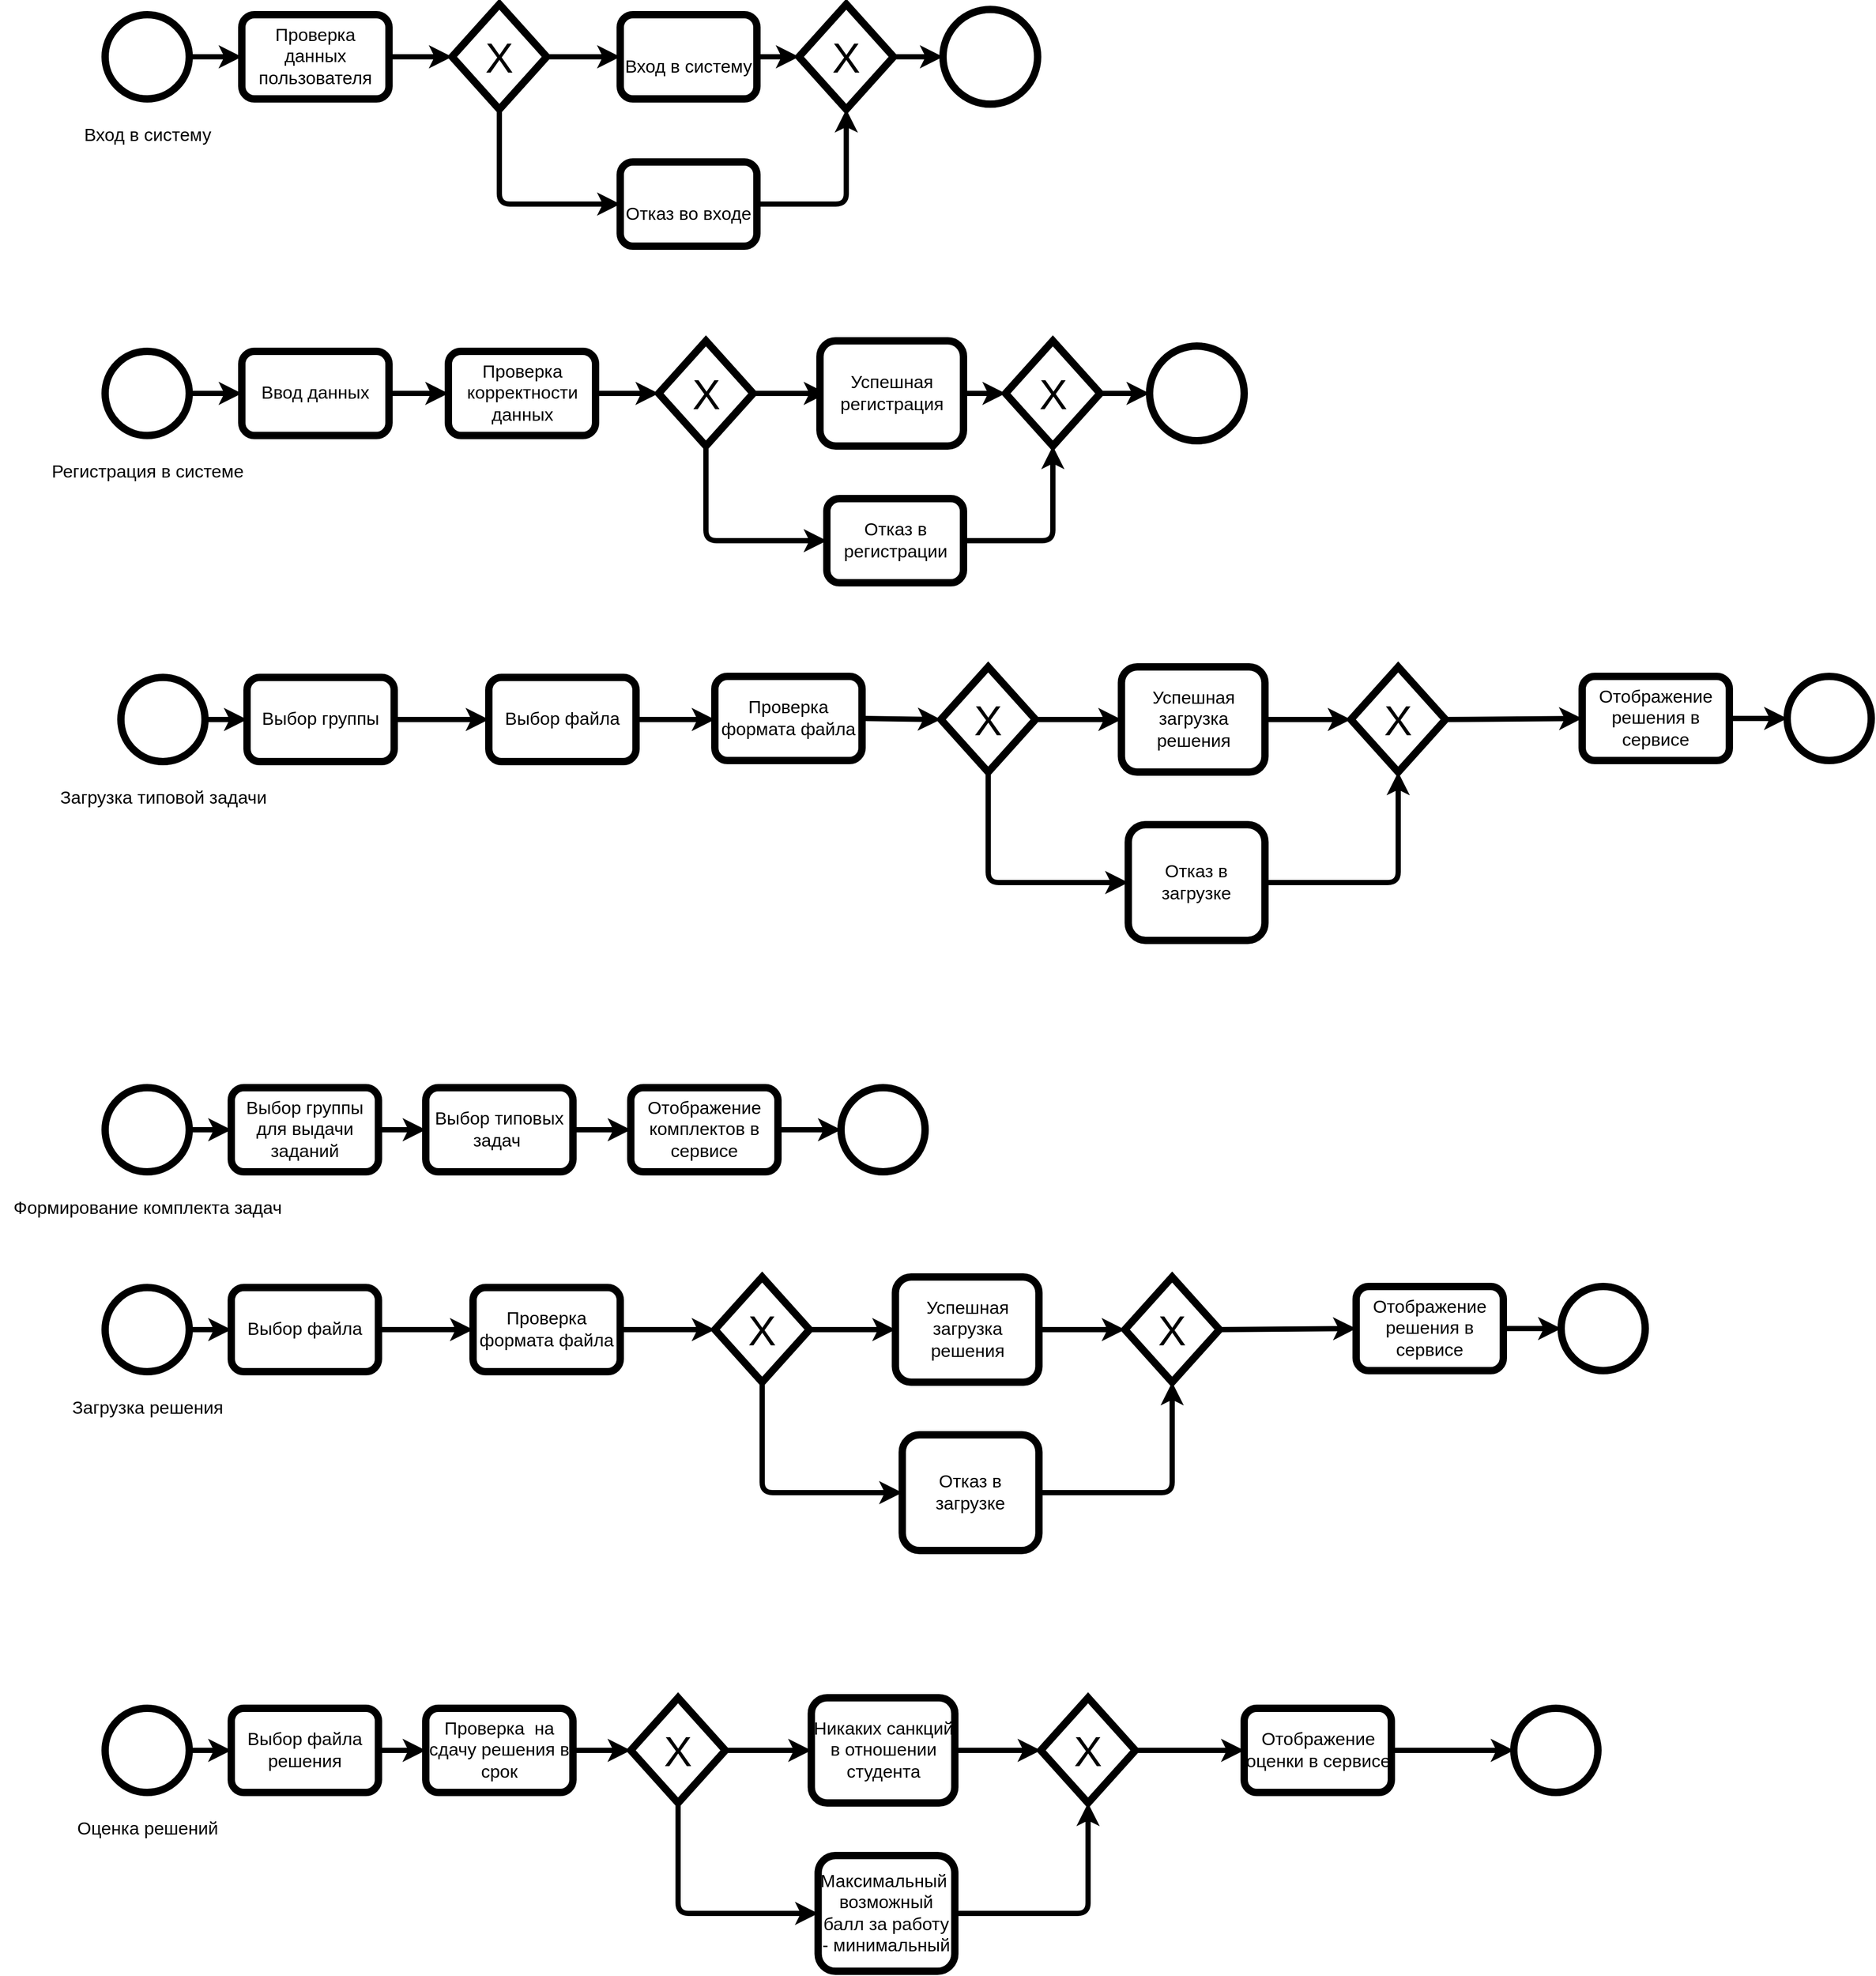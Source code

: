 <mxfile>
    <diagram id="Lf7t9uJEzUa072jBPQ9A" name="Страница 1">
        <mxGraphModel dx="2485" dy="1269" grid="1" gridSize="10" guides="1" tooltips="1" connect="1" arrows="1" fold="1" page="1" pageScale="1" pageWidth="827" pageHeight="1169" math="0" shadow="0">
            <root>
                <mxCell id="0"/>
                <mxCell id="1" parent="0"/>
                <mxCell id="4" style="edgeStyle=none;html=1;exitX=1;exitY=0.5;exitDx=0;exitDy=0;strokeWidth=5;" parent="1" source="2" edge="1">
                    <mxGeometry relative="1" as="geometry">
                        <mxPoint x="160" y="110" as="targetPoint"/>
                    </mxGeometry>
                </mxCell>
                <mxCell id="2" value="" style="ellipse;whiteSpace=wrap;html=1;aspect=fixed;perimeterSpacing=0;gradientColor=none;fillColor=default;strokeWidth=7;" parent="1" vertex="1">
                    <mxGeometry x="30" y="70" width="80" height="80" as="geometry"/>
                </mxCell>
                <mxCell id="3" value="&lt;font style=&quot;font-size: 17px;&quot;&gt;Вход в систему&lt;/font&gt;" style="text;html=1;align=center;verticalAlign=middle;resizable=0;points=[];autosize=1;strokeColor=none;fillColor=none;" parent="1" vertex="1">
                    <mxGeometry y="170" width="140" height="30" as="geometry"/>
                </mxCell>
                <mxCell id="6" style="edgeStyle=none;html=1;exitX=1;exitY=0.5;exitDx=0;exitDy=0;strokeWidth=5;" parent="1" source="5" edge="1">
                    <mxGeometry relative="1" as="geometry">
                        <mxPoint x="360" y="110" as="targetPoint"/>
                    </mxGeometry>
                </mxCell>
                <mxCell id="5" value="&lt;font style=&quot;font-size: 17px;&quot;&gt;Проверка данных пользователя&lt;/font&gt;" style="rounded=1;whiteSpace=wrap;html=1;strokeWidth=7;fillColor=default;gradientColor=none;" parent="1" vertex="1">
                    <mxGeometry x="160" y="70" width="140" height="80" as="geometry"/>
                </mxCell>
                <mxCell id="8" style="edgeStyle=none;html=1;exitX=1;exitY=0.5;exitDx=0;exitDy=0;strokeWidth=5;fontSize=40;" parent="1" source="7" edge="1">
                    <mxGeometry relative="1" as="geometry">
                        <mxPoint x="520" y="110" as="targetPoint"/>
                    </mxGeometry>
                </mxCell>
                <mxCell id="9" style="edgeStyle=none;html=1;exitX=0.5;exitY=1;exitDx=0;exitDy=0;strokeWidth=5;fontSize=40;" parent="1" source="7" edge="1">
                    <mxGeometry relative="1" as="geometry">
                        <mxPoint x="520" y="250" as="targetPoint"/>
                        <Array as="points">
                            <mxPoint x="405" y="250"/>
                        </Array>
                    </mxGeometry>
                </mxCell>
                <mxCell id="7" value="&lt;font style=&quot;font-size: 40px;&quot;&gt;X&lt;/font&gt;" style="rhombus;whiteSpace=wrap;html=1;strokeWidth=7;fillColor=default;gradientColor=none;" parent="1" vertex="1">
                    <mxGeometry x="360" y="60" width="90" height="100" as="geometry"/>
                </mxCell>
                <mxCell id="13" style="edgeStyle=none;html=1;exitX=1;exitY=0.5;exitDx=0;exitDy=0;strokeWidth=5;fontSize=17;" parent="1" source="10" edge="1">
                    <mxGeometry relative="1" as="geometry">
                        <mxPoint x="690" y="110" as="targetPoint"/>
                    </mxGeometry>
                </mxCell>
                <mxCell id="10" value="&lt;div style=&quot;&quot;&gt;&lt;span style=&quot;font-size: 17px; background-color: initial;&quot;&gt;Вход в систему&lt;/span&gt;&lt;/div&gt;" style="rounded=1;whiteSpace=wrap;html=1;strokeWidth=7;fontSize=40;fillColor=default;gradientColor=none;align=center;" parent="1" vertex="1">
                    <mxGeometry x="520" y="70" width="130" height="80" as="geometry"/>
                </mxCell>
                <mxCell id="12" style="edgeStyle=none;html=1;exitX=1;exitY=0.5;exitDx=0;exitDy=0;strokeWidth=5;fontSize=17;entryX=0.5;entryY=1;entryDx=0;entryDy=0;" parent="1" source="11" target="14" edge="1">
                    <mxGeometry relative="1" as="geometry">
                        <mxPoint x="720" y="120" as="targetPoint"/>
                        <Array as="points">
                            <mxPoint x="735" y="250"/>
                        </Array>
                    </mxGeometry>
                </mxCell>
                <mxCell id="11" value="&lt;div style=&quot;&quot;&gt;&lt;span style=&quot;font-size: 17px; background-color: initial;&quot;&gt;Отказ во входе&lt;/span&gt;&lt;/div&gt;" style="rounded=1;whiteSpace=wrap;html=1;strokeWidth=7;fontSize=40;fillColor=default;gradientColor=none;align=center;" parent="1" vertex="1">
                    <mxGeometry x="520" y="210" width="130" height="80" as="geometry"/>
                </mxCell>
                <mxCell id="17" style="edgeStyle=none;html=1;exitX=1;exitY=0.5;exitDx=0;exitDy=0;entryX=0;entryY=0.5;entryDx=0;entryDy=0;strokeWidth=5;fontSize=17;" parent="1" source="14" target="16" edge="1">
                    <mxGeometry relative="1" as="geometry"/>
                </mxCell>
                <mxCell id="14" value="&lt;font style=&quot;font-size: 40px;&quot;&gt;X&lt;/font&gt;" style="rhombus;whiteSpace=wrap;html=1;strokeWidth=7;fillColor=default;gradientColor=none;" parent="1" vertex="1">
                    <mxGeometry x="690" y="60" width="90" height="100" as="geometry"/>
                </mxCell>
                <mxCell id="16" value="" style="ellipse;whiteSpace=wrap;html=1;aspect=fixed;perimeterSpacing=0;gradientColor=none;fillColor=default;strokeWidth=7;" parent="1" vertex="1">
                    <mxGeometry x="827" y="65" width="90" height="90" as="geometry"/>
                </mxCell>
                <mxCell id="26" style="edgeStyle=none;html=1;exitX=1;exitY=0.5;exitDx=0;exitDy=0;strokeWidth=5;fontSize=17;" parent="1" source="27" edge="1">
                    <mxGeometry relative="1" as="geometry">
                        <mxPoint x="150" y="1130" as="targetPoint"/>
                    </mxGeometry>
                </mxCell>
                <mxCell id="27" value="" style="ellipse;whiteSpace=wrap;html=1;aspect=fixed;perimeterSpacing=0;gradientColor=none;fillColor=default;strokeWidth=7;" parent="1" vertex="1">
                    <mxGeometry x="30" y="1090" width="80" height="80" as="geometry"/>
                </mxCell>
                <mxCell id="28" value="Формирование комплекта задач" style="text;html=1;align=center;verticalAlign=middle;resizable=0;points=[];autosize=1;strokeColor=none;fillColor=none;fontSize=17;" parent="1" vertex="1">
                    <mxGeometry x="-70" y="1190" width="280" height="30" as="geometry"/>
                </mxCell>
                <mxCell id="29" style="edgeStyle=none;html=1;exitX=1;exitY=0.5;exitDx=0;exitDy=0;entryX=0;entryY=0.5;entryDx=0;entryDy=0;strokeWidth=5;fontSize=17;" parent="1" source="30" target="32" edge="1">
                    <mxGeometry relative="1" as="geometry"/>
                </mxCell>
                <mxCell id="30" value="&lt;font style=&quot;font-size: 17px;&quot;&gt;Выбор группы для выдачи заданий&lt;br&gt;&lt;/font&gt;" style="rounded=1;whiteSpace=wrap;html=1;strokeWidth=7;fillColor=default;gradientColor=none;" parent="1" vertex="1">
                    <mxGeometry x="150" y="1090" width="140" height="80" as="geometry"/>
                </mxCell>
                <mxCell id="31" style="edgeStyle=none;html=1;exitX=1;exitY=0.5;exitDx=0;exitDy=0;strokeWidth=5;fontSize=17;" parent="1" source="32" edge="1">
                    <mxGeometry relative="1" as="geometry">
                        <mxPoint x="530" y="1130" as="targetPoint"/>
                    </mxGeometry>
                </mxCell>
                <mxCell id="32" value="&lt;span style=&quot;font-size: 17px;&quot;&gt;Выбор типовых задач&amp;nbsp;&lt;/span&gt;" style="rounded=1;whiteSpace=wrap;html=1;strokeWidth=7;fillColor=default;gradientColor=none;" parent="1" vertex="1">
                    <mxGeometry x="335" y="1090" width="140" height="80" as="geometry"/>
                </mxCell>
                <mxCell id="35" style="edgeStyle=none;html=1;exitX=1;exitY=0.5;exitDx=0;exitDy=0;strokeWidth=5;fontSize=17;" parent="1" source="36" edge="1">
                    <mxGeometry relative="1" as="geometry">
                        <mxPoint x="150" y="1320" as="targetPoint"/>
                    </mxGeometry>
                </mxCell>
                <mxCell id="36" value="" style="ellipse;whiteSpace=wrap;html=1;aspect=fixed;perimeterSpacing=0;gradientColor=none;fillColor=default;strokeWidth=7;" parent="1" vertex="1">
                    <mxGeometry x="30" y="1280" width="80" height="80" as="geometry"/>
                </mxCell>
                <mxCell id="37" value="Загрузка решения" style="text;html=1;align=center;verticalAlign=middle;resizable=0;points=[];autosize=1;strokeColor=none;fillColor=none;fontSize=17;" parent="1" vertex="1">
                    <mxGeometry x="-15" y="1380" width="170" height="30" as="geometry"/>
                </mxCell>
                <mxCell id="107" style="edgeStyle=none;html=1;exitX=1;exitY=0.5;exitDx=0;exitDy=0;entryX=0;entryY=0.5;entryDx=0;entryDy=0;strokeWidth=5;" edge="1" parent="1" source="39" target="106">
                    <mxGeometry relative="1" as="geometry"/>
                </mxCell>
                <mxCell id="39" value="&lt;font style=&quot;font-size: 17px;&quot;&gt;Выбор файла&lt;br&gt;&lt;/font&gt;" style="rounded=1;whiteSpace=wrap;html=1;strokeWidth=7;fillColor=default;gradientColor=none;" parent="1" vertex="1">
                    <mxGeometry x="150" y="1280" width="140" height="80" as="geometry"/>
                </mxCell>
                <mxCell id="40" style="edgeStyle=none;html=1;exitX=1;exitY=0.5;exitDx=0;exitDy=0;strokeWidth=5;fontSize=17;" parent="1" source="41" edge="1">
                    <mxGeometry relative="1" as="geometry">
                        <mxPoint x="1415" y="1319" as="targetPoint"/>
                    </mxGeometry>
                </mxCell>
                <mxCell id="41" value="&lt;span style=&quot;font-size: 17px;&quot;&gt;Отображение решения в сервисе&lt;/span&gt;" style="rounded=1;whiteSpace=wrap;html=1;strokeWidth=7;fillColor=default;gradientColor=none;" parent="1" vertex="1">
                    <mxGeometry x="1220" y="1279" width="140" height="80" as="geometry"/>
                </mxCell>
                <mxCell id="42" value="" style="ellipse;whiteSpace=wrap;html=1;aspect=fixed;perimeterSpacing=0;gradientColor=none;fillColor=default;strokeWidth=7;" parent="1" vertex="1">
                    <mxGeometry x="1415" y="1279" width="80" height="80" as="geometry"/>
                </mxCell>
                <mxCell id="44" style="edgeStyle=none;html=1;exitX=1;exitY=0.5;exitDx=0;exitDy=0;strokeWidth=5;fontSize=17;" parent="1" source="43" edge="1">
                    <mxGeometry relative="1" as="geometry">
                        <mxPoint x="730" y="1130" as="targetPoint"/>
                    </mxGeometry>
                </mxCell>
                <mxCell id="43" value="&lt;span style=&quot;font-size: 17px;&quot;&gt;Отображение комплектов в сервисе&lt;/span&gt;" style="rounded=1;whiteSpace=wrap;html=1;strokeWidth=7;fillColor=default;gradientColor=none;" parent="1" vertex="1">
                    <mxGeometry x="530" y="1090" width="140" height="80" as="geometry"/>
                </mxCell>
                <mxCell id="45" value="" style="ellipse;whiteSpace=wrap;html=1;aspect=fixed;perimeterSpacing=0;gradientColor=none;fillColor=default;strokeWidth=7;" parent="1" vertex="1">
                    <mxGeometry x="730" y="1090" width="80" height="80" as="geometry"/>
                </mxCell>
                <mxCell id="46" style="edgeStyle=none;html=1;exitX=1;exitY=0.5;exitDx=0;exitDy=0;strokeWidth=5;fontSize=17;" parent="1" source="47" edge="1">
                    <mxGeometry relative="1" as="geometry">
                        <mxPoint x="150" y="1720" as="targetPoint"/>
                    </mxGeometry>
                </mxCell>
                <mxCell id="47" value="" style="ellipse;whiteSpace=wrap;html=1;aspect=fixed;perimeterSpacing=0;gradientColor=none;fillColor=default;strokeWidth=7;" parent="1" vertex="1">
                    <mxGeometry x="30" y="1680" width="80" height="80" as="geometry"/>
                </mxCell>
                <mxCell id="48" value="Оценка решений" style="text;html=1;align=center;verticalAlign=middle;resizable=0;points=[];autosize=1;strokeColor=none;fillColor=none;fontSize=17;" parent="1" vertex="1">
                    <mxGeometry x="-10" y="1780" width="160" height="30" as="geometry"/>
                </mxCell>
                <mxCell id="49" style="edgeStyle=none;html=1;exitX=1;exitY=0.5;exitDx=0;exitDy=0;entryX=0;entryY=0.5;entryDx=0;entryDy=0;strokeWidth=5;fontSize=17;" parent="1" source="50" target="52" edge="1">
                    <mxGeometry relative="1" as="geometry"/>
                </mxCell>
                <mxCell id="50" value="&lt;font style=&quot;font-size: 17px;&quot;&gt;Выбор файла решения&lt;br&gt;&lt;/font&gt;" style="rounded=1;whiteSpace=wrap;html=1;strokeWidth=7;fillColor=default;gradientColor=none;" parent="1" vertex="1">
                    <mxGeometry x="150" y="1680" width="140" height="80" as="geometry"/>
                </mxCell>
                <mxCell id="51" style="edgeStyle=none;html=1;exitX=1;exitY=0.5;exitDx=0;exitDy=0;strokeWidth=5;fontSize=17;" parent="1" source="52" edge="1">
                    <mxGeometry relative="1" as="geometry">
                        <mxPoint x="530" y="1720" as="targetPoint"/>
                    </mxGeometry>
                </mxCell>
                <mxCell id="52" value="&lt;span style=&quot;font-size: 17px;&quot;&gt;Проверка&amp;nbsp; на сдачу решения в срок&lt;/span&gt;" style="rounded=1;whiteSpace=wrap;html=1;strokeWidth=7;fillColor=default;gradientColor=none;" parent="1" vertex="1">
                    <mxGeometry x="335" y="1680" width="140" height="80" as="geometry"/>
                </mxCell>
                <mxCell id="53" value="" style="ellipse;whiteSpace=wrap;html=1;aspect=fixed;perimeterSpacing=0;gradientColor=none;fillColor=default;strokeWidth=7;" parent="1" vertex="1">
                    <mxGeometry x="1370" y="1680" width="80" height="80" as="geometry"/>
                </mxCell>
                <mxCell id="62" style="edgeStyle=none;html=1;exitX=1;exitY=0.5;exitDx=0;exitDy=0;strokeWidth=5;" parent="1" source="63" edge="1">
                    <mxGeometry relative="1" as="geometry">
                        <mxPoint x="160" y="430" as="targetPoint"/>
                    </mxGeometry>
                </mxCell>
                <mxCell id="63" value="" style="ellipse;whiteSpace=wrap;html=1;aspect=fixed;perimeterSpacing=0;gradientColor=none;fillColor=default;strokeWidth=7;" parent="1" vertex="1">
                    <mxGeometry x="30" y="390" width="80" height="80" as="geometry"/>
                </mxCell>
                <mxCell id="64" value="&lt;font style=&quot;font-size: 17px;&quot;&gt;Регистрация в системе&lt;/font&gt;" style="text;html=1;align=center;verticalAlign=middle;resizable=0;points=[];autosize=1;strokeColor=none;fillColor=none;" parent="1" vertex="1">
                    <mxGeometry x="-35" y="490" width="210" height="30" as="geometry"/>
                </mxCell>
                <mxCell id="65" style="edgeStyle=none;html=1;exitX=1;exitY=0.5;exitDx=0;exitDy=0;strokeWidth=5;" parent="1" source="66" edge="1">
                    <mxGeometry relative="1" as="geometry">
                        <mxPoint x="556.5" y="430" as="targetPoint"/>
                    </mxGeometry>
                </mxCell>
                <mxCell id="66" value="&lt;span style=&quot;font-size: 17px;&quot;&gt;Проверка корректности данных&lt;/span&gt;" style="rounded=1;whiteSpace=wrap;html=1;strokeWidth=7;fillColor=default;gradientColor=none;" parent="1" vertex="1">
                    <mxGeometry x="356.5" y="390" width="140" height="80" as="geometry"/>
                </mxCell>
                <mxCell id="67" style="edgeStyle=none;html=1;exitX=1;exitY=0.5;exitDx=0;exitDy=0;strokeWidth=5;fontSize=40;" parent="1" source="69" edge="1">
                    <mxGeometry relative="1" as="geometry">
                        <mxPoint x="716.5" y="430" as="targetPoint"/>
                    </mxGeometry>
                </mxCell>
                <mxCell id="68" style="edgeStyle=none;html=1;exitX=0.5;exitY=1;exitDx=0;exitDy=0;strokeWidth=5;fontSize=40;" parent="1" source="69" edge="1">
                    <mxGeometry relative="1" as="geometry">
                        <mxPoint x="716.5" y="570" as="targetPoint"/>
                        <Array as="points">
                            <mxPoint x="601.5" y="570"/>
                        </Array>
                    </mxGeometry>
                </mxCell>
                <mxCell id="69" value="&lt;font style=&quot;font-size: 40px;&quot;&gt;X&lt;/font&gt;" style="rhombus;whiteSpace=wrap;html=1;strokeWidth=7;fillColor=default;gradientColor=none;" parent="1" vertex="1">
                    <mxGeometry x="556.5" y="380" width="90" height="100" as="geometry"/>
                </mxCell>
                <mxCell id="70" style="edgeStyle=none;html=1;exitX=1;exitY=0.5;exitDx=0;exitDy=0;strokeWidth=5;fontSize=17;" parent="1" source="71" edge="1">
                    <mxGeometry relative="1" as="geometry">
                        <mxPoint x="886.5" y="430" as="targetPoint"/>
                    </mxGeometry>
                </mxCell>
                <mxCell id="71" value="&lt;div style=&quot;font-size: 17px;&quot;&gt;Успешная регистрация&lt;/div&gt;" style="rounded=1;whiteSpace=wrap;html=1;strokeWidth=7;fontSize=40;fillColor=default;gradientColor=none;align=center;" parent="1" vertex="1">
                    <mxGeometry x="710" y="380" width="136.5" height="100" as="geometry"/>
                </mxCell>
                <mxCell id="72" style="edgeStyle=none;html=1;exitX=1;exitY=0.5;exitDx=0;exitDy=0;strokeWidth=5;fontSize=17;entryX=0.5;entryY=1;entryDx=0;entryDy=0;" parent="1" source="73" target="75" edge="1">
                    <mxGeometry relative="1" as="geometry">
                        <mxPoint x="916.5" y="440" as="targetPoint"/>
                        <Array as="points">
                            <mxPoint x="931.5" y="570"/>
                        </Array>
                    </mxGeometry>
                </mxCell>
                <mxCell id="73" value="&lt;div style=&quot;font-size: 17px;&quot;&gt;Отказ в регистрации&lt;/div&gt;" style="rounded=1;whiteSpace=wrap;html=1;strokeWidth=7;fontSize=40;fillColor=default;gradientColor=none;align=center;" parent="1" vertex="1">
                    <mxGeometry x="716.5" y="530" width="130" height="80" as="geometry"/>
                </mxCell>
                <mxCell id="74" style="edgeStyle=none;html=1;exitX=1;exitY=0.5;exitDx=0;exitDy=0;entryX=0;entryY=0.5;entryDx=0;entryDy=0;strokeWidth=5;fontSize=17;" parent="1" source="75" target="76" edge="1">
                    <mxGeometry relative="1" as="geometry"/>
                </mxCell>
                <mxCell id="75" value="&lt;font style=&quot;font-size: 40px;&quot;&gt;X&lt;/font&gt;" style="rhombus;whiteSpace=wrap;html=1;strokeWidth=7;fillColor=default;gradientColor=none;" parent="1" vertex="1">
                    <mxGeometry x="886.5" y="380" width="90" height="100" as="geometry"/>
                </mxCell>
                <mxCell id="76" value="" style="ellipse;whiteSpace=wrap;html=1;aspect=fixed;perimeterSpacing=0;gradientColor=none;fillColor=default;strokeWidth=7;" parent="1" vertex="1">
                    <mxGeometry x="1023.5" y="385" width="90" height="90" as="geometry"/>
                </mxCell>
                <mxCell id="78" style="edgeStyle=none;html=1;exitX=1;exitY=0.5;exitDx=0;exitDy=0;entryX=0;entryY=0.5;entryDx=0;entryDy=0;strokeWidth=5;fontSize=17;" parent="1" source="77" target="66" edge="1">
                    <mxGeometry relative="1" as="geometry"/>
                </mxCell>
                <mxCell id="77" value="&lt;font style=&quot;font-size: 17px;&quot;&gt;Ввод данных&lt;/font&gt;" style="rounded=1;whiteSpace=wrap;html=1;strokeWidth=7;fillColor=default;gradientColor=none;" parent="1" vertex="1">
                    <mxGeometry x="160" y="390" width="140" height="80" as="geometry"/>
                </mxCell>
                <mxCell id="89" style="edgeStyle=none;html=1;exitX=1;exitY=0.5;exitDx=0;exitDy=0;entryX=0;entryY=0.5;entryDx=0;entryDy=0;strokeWidth=5;" edge="1" parent="1" source="79" target="53">
                    <mxGeometry relative="1" as="geometry"/>
                </mxCell>
                <mxCell id="79" value="&lt;span style=&quot;font-size: 17px;&quot;&gt;Отображение оценки в сервисе&lt;/span&gt;" style="rounded=1;whiteSpace=wrap;html=1;strokeWidth=7;fillColor=default;gradientColor=none;" vertex="1" parent="1">
                    <mxGeometry x="1113.5" y="1680" width="140" height="80" as="geometry"/>
                </mxCell>
                <mxCell id="83" style="edgeStyle=none;html=1;exitX=1;exitY=0.5;exitDx=0;exitDy=0;entryX=0;entryY=0.5;entryDx=0;entryDy=0;strokeWidth=5;" edge="1" parent="1" source="80" target="81">
                    <mxGeometry relative="1" as="geometry"/>
                </mxCell>
                <mxCell id="84" style="edgeStyle=none;html=1;exitX=0.5;exitY=1;exitDx=0;exitDy=0;entryX=0;entryY=0.5;entryDx=0;entryDy=0;strokeWidth=5;" edge="1" parent="1" source="80" target="82">
                    <mxGeometry relative="1" as="geometry">
                        <Array as="points">
                            <mxPoint x="575" y="1875"/>
                        </Array>
                    </mxGeometry>
                </mxCell>
                <mxCell id="80" value="&lt;font style=&quot;font-size: 40px;&quot;&gt;X&lt;/font&gt;" style="rhombus;whiteSpace=wrap;html=1;strokeWidth=7;fillColor=default;gradientColor=none;" vertex="1" parent="1">
                    <mxGeometry x="530" y="1670" width="90" height="100" as="geometry"/>
                </mxCell>
                <mxCell id="86" style="edgeStyle=none;html=1;exitX=1;exitY=0.5;exitDx=0;exitDy=0;entryX=0;entryY=0.5;entryDx=0;entryDy=0;strokeWidth=5;" edge="1" parent="1" source="81" target="85">
                    <mxGeometry relative="1" as="geometry"/>
                </mxCell>
                <mxCell id="81" value="&lt;div style=&quot;font-size: 17px;&quot;&gt;Никаких санкций в отношении студента&lt;/div&gt;" style="rounded=1;whiteSpace=wrap;html=1;strokeWidth=7;fontSize=40;fillColor=default;gradientColor=none;align=center;" vertex="1" parent="1">
                    <mxGeometry x="701.75" y="1670" width="136.5" height="100" as="geometry"/>
                </mxCell>
                <mxCell id="87" style="edgeStyle=none;html=1;exitX=1;exitY=0.5;exitDx=0;exitDy=0;entryX=0.5;entryY=1;entryDx=0;entryDy=0;strokeWidth=5;" edge="1" parent="1" source="82" target="85">
                    <mxGeometry relative="1" as="geometry">
                        <Array as="points">
                            <mxPoint x="965" y="1875"/>
                        </Array>
                    </mxGeometry>
                </mxCell>
                <mxCell id="82" value="&lt;div style=&quot;font-size: 17px;&quot;&gt;Максимальный&amp;nbsp; возможный балл за работу - минимальный&lt;/div&gt;" style="rounded=1;whiteSpace=wrap;html=1;strokeWidth=7;fontSize=40;fillColor=default;gradientColor=none;align=center;" vertex="1" parent="1">
                    <mxGeometry x="708.25" y="1820" width="130" height="110" as="geometry"/>
                </mxCell>
                <mxCell id="88" style="edgeStyle=none;html=1;exitX=1;exitY=0.5;exitDx=0;exitDy=0;entryX=0;entryY=0.5;entryDx=0;entryDy=0;strokeWidth=5;" edge="1" parent="1" source="85" target="79">
                    <mxGeometry relative="1" as="geometry"/>
                </mxCell>
                <mxCell id="85" value="&lt;font style=&quot;font-size: 40px;&quot;&gt;X&lt;/font&gt;" style="rhombus;whiteSpace=wrap;html=1;strokeWidth=7;fillColor=default;gradientColor=none;" vertex="1" parent="1">
                    <mxGeometry x="920" y="1670" width="90" height="100" as="geometry"/>
                </mxCell>
                <mxCell id="98" style="edgeStyle=none;html=1;exitX=1;exitY=0.5;exitDx=0;exitDy=0;entryX=0;entryY=0.5;entryDx=0;entryDy=0;strokeWidth=5;" edge="1" parent="1" source="100" target="102">
                    <mxGeometry relative="1" as="geometry"/>
                </mxCell>
                <mxCell id="99" style="edgeStyle=none;html=1;exitX=0.5;exitY=1;exitDx=0;exitDy=0;entryX=0;entryY=0.5;entryDx=0;entryDy=0;strokeWidth=5;" edge="1" parent="1" source="100" target="104">
                    <mxGeometry relative="1" as="geometry">
                        <Array as="points">
                            <mxPoint x="655" y="1475"/>
                        </Array>
                    </mxGeometry>
                </mxCell>
                <mxCell id="100" value="&lt;font style=&quot;font-size: 40px;&quot;&gt;X&lt;/font&gt;" style="rhombus;whiteSpace=wrap;html=1;strokeWidth=7;fillColor=default;gradientColor=none;" vertex="1" parent="1">
                    <mxGeometry x="610" y="1270" width="90" height="100" as="geometry"/>
                </mxCell>
                <mxCell id="101" style="edgeStyle=none;html=1;exitX=1;exitY=0.5;exitDx=0;exitDy=0;entryX=0;entryY=0.5;entryDx=0;entryDy=0;strokeWidth=5;" edge="1" parent="1" source="102" target="105">
                    <mxGeometry relative="1" as="geometry"/>
                </mxCell>
                <mxCell id="102" value="&lt;div style=&quot;font-size: 17px;&quot;&gt;Успешная загрузка решения&lt;/div&gt;" style="rounded=1;whiteSpace=wrap;html=1;strokeWidth=7;fontSize=40;fillColor=default;gradientColor=none;align=center;" vertex="1" parent="1">
                    <mxGeometry x="781.75" y="1270" width="136.5" height="100" as="geometry"/>
                </mxCell>
                <mxCell id="103" style="edgeStyle=none;html=1;exitX=1;exitY=0.5;exitDx=0;exitDy=0;entryX=0.5;entryY=1;entryDx=0;entryDy=0;strokeWidth=5;" edge="1" parent="1" source="104" target="105">
                    <mxGeometry relative="1" as="geometry">
                        <Array as="points">
                            <mxPoint x="1045" y="1475"/>
                        </Array>
                    </mxGeometry>
                </mxCell>
                <mxCell id="104" value="&lt;div style=&quot;font-size: 17px;&quot;&gt;Отказ в загрузке&lt;/div&gt;" style="rounded=1;whiteSpace=wrap;html=1;strokeWidth=7;fontSize=40;fillColor=default;gradientColor=none;align=center;" vertex="1" parent="1">
                    <mxGeometry x="788.25" y="1420" width="130" height="110" as="geometry"/>
                </mxCell>
                <mxCell id="109" style="edgeStyle=none;html=1;exitX=1;exitY=0.5;exitDx=0;exitDy=0;entryX=0;entryY=0.5;entryDx=0;entryDy=0;strokeWidth=5;" edge="1" parent="1" source="105" target="41">
                    <mxGeometry relative="1" as="geometry"/>
                </mxCell>
                <mxCell id="105" value="&lt;font style=&quot;font-size: 40px;&quot;&gt;X&lt;/font&gt;" style="rhombus;whiteSpace=wrap;html=1;strokeWidth=7;fillColor=default;gradientColor=none;" vertex="1" parent="1">
                    <mxGeometry x="1000" y="1270" width="90" height="100" as="geometry"/>
                </mxCell>
                <mxCell id="108" style="edgeStyle=none;html=1;exitX=1;exitY=0.5;exitDx=0;exitDy=0;entryX=0;entryY=0.5;entryDx=0;entryDy=0;strokeWidth=5;" edge="1" parent="1" source="106" target="100">
                    <mxGeometry relative="1" as="geometry"/>
                </mxCell>
                <mxCell id="106" value="&lt;font style=&quot;font-size: 17px;&quot;&gt;Проверка формата файла&lt;br&gt;&lt;/font&gt;" style="rounded=1;whiteSpace=wrap;html=1;strokeWidth=7;fillColor=default;gradientColor=none;" vertex="1" parent="1">
                    <mxGeometry x="380" y="1280" width="140" height="80" as="geometry"/>
                </mxCell>
                <mxCell id="129" style="edgeStyle=none;html=1;exitX=1;exitY=0.5;exitDx=0;exitDy=0;strokeWidth=5;fontSize=17;" edge="1" parent="1" source="130">
                    <mxGeometry relative="1" as="geometry">
                        <mxPoint x="165" y="740" as="targetPoint"/>
                    </mxGeometry>
                </mxCell>
                <mxCell id="130" value="" style="ellipse;whiteSpace=wrap;html=1;aspect=fixed;perimeterSpacing=0;gradientColor=none;fillColor=default;strokeWidth=7;" vertex="1" parent="1">
                    <mxGeometry x="45" y="700" width="80" height="80" as="geometry"/>
                </mxCell>
                <mxCell id="131" value="Загрузка типовой задачи" style="text;html=1;align=center;verticalAlign=middle;resizable=0;points=[];autosize=1;strokeColor=none;fillColor=none;fontSize=17;" vertex="1" parent="1">
                    <mxGeometry x="-25" y="800" width="220" height="30" as="geometry"/>
                </mxCell>
                <mxCell id="132" style="edgeStyle=none;html=1;exitX=1;exitY=0.5;exitDx=0;exitDy=0;entryX=0;entryY=0.5;entryDx=0;entryDy=0;strokeWidth=5;" edge="1" parent="1" source="133" target="147">
                    <mxGeometry relative="1" as="geometry"/>
                </mxCell>
                <mxCell id="133" value="&lt;font style=&quot;font-size: 17px;&quot;&gt;Выбор группы&lt;br&gt;&lt;/font&gt;" style="rounded=1;whiteSpace=wrap;html=1;strokeWidth=7;fillColor=default;gradientColor=none;" vertex="1" parent="1">
                    <mxGeometry x="165" y="700" width="140" height="80" as="geometry"/>
                </mxCell>
                <mxCell id="134" style="edgeStyle=none;html=1;exitX=1;exitY=0.5;exitDx=0;exitDy=0;strokeWidth=5;fontSize=17;" edge="1" parent="1" source="135">
                    <mxGeometry relative="1" as="geometry">
                        <mxPoint x="1630" y="739" as="targetPoint"/>
                    </mxGeometry>
                </mxCell>
                <mxCell id="135" value="&lt;span style=&quot;font-size: 17px;&quot;&gt;Отображение решения в сервисе&lt;/span&gt;" style="rounded=1;whiteSpace=wrap;html=1;strokeWidth=7;fillColor=default;gradientColor=none;" vertex="1" parent="1">
                    <mxGeometry x="1435" y="699" width="140" height="80" as="geometry"/>
                </mxCell>
                <mxCell id="136" value="" style="ellipse;whiteSpace=wrap;html=1;aspect=fixed;perimeterSpacing=0;gradientColor=none;fillColor=default;strokeWidth=7;" vertex="1" parent="1">
                    <mxGeometry x="1630" y="699" width="80" height="80" as="geometry"/>
                </mxCell>
                <mxCell id="137" style="edgeStyle=none;html=1;exitX=1;exitY=0.5;exitDx=0;exitDy=0;entryX=0;entryY=0.5;entryDx=0;entryDy=0;strokeWidth=5;" edge="1" parent="1" source="139" target="141">
                    <mxGeometry relative="1" as="geometry"/>
                </mxCell>
                <mxCell id="138" style="edgeStyle=none;html=1;exitX=0.5;exitY=1;exitDx=0;exitDy=0;entryX=0;entryY=0.5;entryDx=0;entryDy=0;strokeWidth=5;" edge="1" parent="1" source="139" target="143">
                    <mxGeometry relative="1" as="geometry">
                        <Array as="points">
                            <mxPoint x="870" y="895"/>
                        </Array>
                    </mxGeometry>
                </mxCell>
                <mxCell id="139" value="&lt;font style=&quot;font-size: 40px;&quot;&gt;X&lt;/font&gt;" style="rhombus;whiteSpace=wrap;html=1;strokeWidth=7;fillColor=default;gradientColor=none;" vertex="1" parent="1">
                    <mxGeometry x="825" y="690" width="90" height="100" as="geometry"/>
                </mxCell>
                <mxCell id="140" style="edgeStyle=none;html=1;exitX=1;exitY=0.5;exitDx=0;exitDy=0;entryX=0;entryY=0.5;entryDx=0;entryDy=0;strokeWidth=5;" edge="1" parent="1" source="141" target="145">
                    <mxGeometry relative="1" as="geometry"/>
                </mxCell>
                <mxCell id="141" value="&lt;div style=&quot;font-size: 17px;&quot;&gt;Успешная загрузка решения&lt;/div&gt;" style="rounded=1;whiteSpace=wrap;html=1;strokeWidth=7;fontSize=40;fillColor=default;gradientColor=none;align=center;" vertex="1" parent="1">
                    <mxGeometry x="996.75" y="690" width="136.5" height="100" as="geometry"/>
                </mxCell>
                <mxCell id="142" style="edgeStyle=none;html=1;exitX=1;exitY=0.5;exitDx=0;exitDy=0;entryX=0.5;entryY=1;entryDx=0;entryDy=0;strokeWidth=5;" edge="1" parent="1" source="143" target="145">
                    <mxGeometry relative="1" as="geometry">
                        <Array as="points">
                            <mxPoint x="1260" y="895"/>
                        </Array>
                    </mxGeometry>
                </mxCell>
                <mxCell id="143" value="&lt;div style=&quot;font-size: 17px;&quot;&gt;Отказ в загрузке&lt;/div&gt;" style="rounded=1;whiteSpace=wrap;html=1;strokeWidth=7;fontSize=40;fillColor=default;gradientColor=none;align=center;" vertex="1" parent="1">
                    <mxGeometry x="1003.25" y="840" width="130" height="110" as="geometry"/>
                </mxCell>
                <mxCell id="144" style="edgeStyle=none;html=1;exitX=1;exitY=0.5;exitDx=0;exitDy=0;entryX=0;entryY=0.5;entryDx=0;entryDy=0;strokeWidth=5;" edge="1" parent="1" source="145" target="135">
                    <mxGeometry relative="1" as="geometry"/>
                </mxCell>
                <mxCell id="145" value="&lt;font style=&quot;font-size: 40px;&quot;&gt;X&lt;/font&gt;" style="rhombus;whiteSpace=wrap;html=1;strokeWidth=7;fillColor=default;gradientColor=none;" vertex="1" parent="1">
                    <mxGeometry x="1215" y="690" width="90" height="100" as="geometry"/>
                </mxCell>
                <mxCell id="146" style="edgeStyle=none;html=1;exitX=1;exitY=0.5;exitDx=0;exitDy=0;strokeWidth=5;" edge="1" parent="1" source="147">
                    <mxGeometry relative="1" as="geometry">
                        <mxPoint x="610" y="740" as="targetPoint"/>
                    </mxGeometry>
                </mxCell>
                <mxCell id="147" value="&lt;font style=&quot;font-size: 17px;&quot;&gt;Выбор файла&lt;br&gt;&lt;/font&gt;" style="rounded=1;whiteSpace=wrap;html=1;strokeWidth=7;fillColor=default;gradientColor=none;" vertex="1" parent="1">
                    <mxGeometry x="395" y="700" width="140" height="80" as="geometry"/>
                </mxCell>
                <mxCell id="168" style="edgeStyle=none;html=1;exitX=1;exitY=0.5;exitDx=0;exitDy=0;entryX=0;entryY=0.5;entryDx=0;entryDy=0;strokeWidth=5;" edge="1" parent="1" source="167" target="139">
                    <mxGeometry relative="1" as="geometry"/>
                </mxCell>
                <mxCell id="167" value="&lt;font style=&quot;font-size: 17px;&quot;&gt;Проверка формата файла&lt;br&gt;&lt;/font&gt;" style="rounded=1;whiteSpace=wrap;html=1;strokeWidth=7;fillColor=default;gradientColor=none;" vertex="1" parent="1">
                    <mxGeometry x="610" y="699" width="140" height="80" as="geometry"/>
                </mxCell>
            </root>
        </mxGraphModel>
    </diagram>
</mxfile>